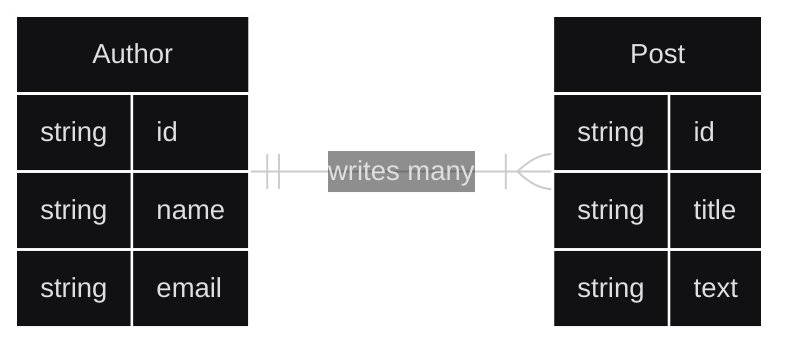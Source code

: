 ---
config:
  theme: redux-dark
---
erDiagram
	direction LR
	Author {
		string id  ""  
		string name  ""  
		string email  ""  
	}
	Post {
		string id  ""
		string title  ""
		string text  ""
	}
	Author||--|{Post:"writes many"